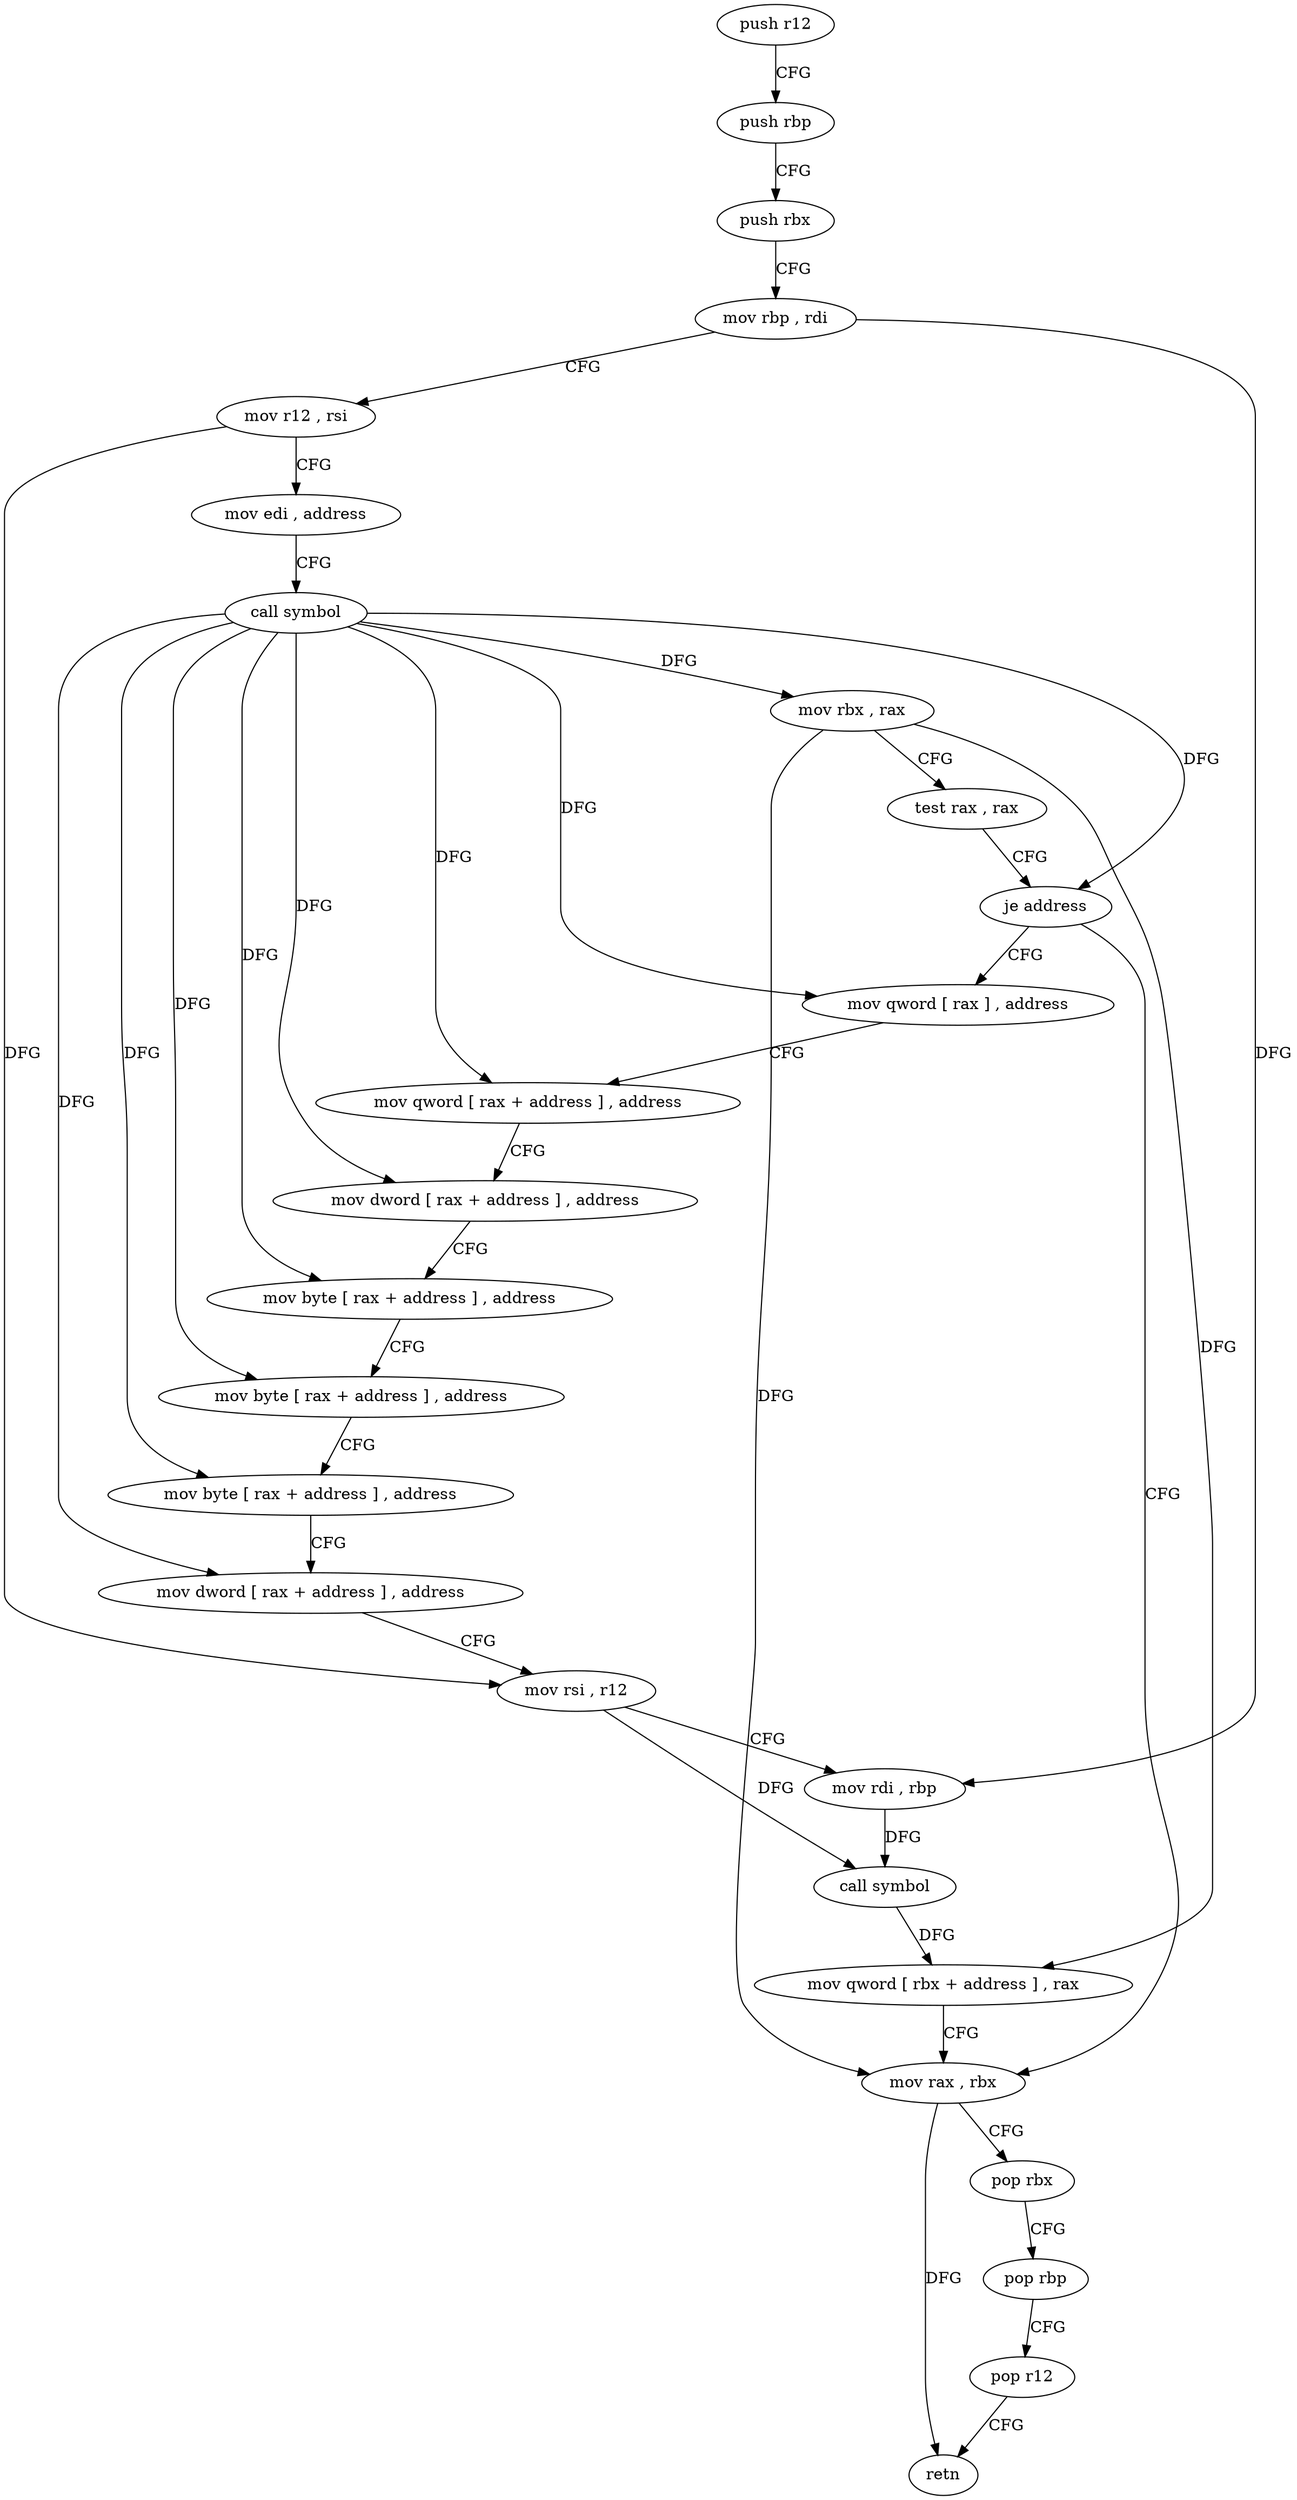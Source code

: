 digraph "func" {
"107422" [label = "push r12" ]
"107424" [label = "push rbp" ]
"107425" [label = "push rbx" ]
"107426" [label = "mov rbp , rdi" ]
"107429" [label = "mov r12 , rsi" ]
"107432" [label = "mov edi , address" ]
"107437" [label = "call symbol" ]
"107442" [label = "mov rbx , rax" ]
"107445" [label = "test rax , rax" ]
"107448" [label = "je address" ]
"107506" [label = "mov rax , rbx" ]
"107450" [label = "mov qword [ rax ] , address" ]
"107509" [label = "pop rbx" ]
"107510" [label = "pop rbp" ]
"107511" [label = "pop r12" ]
"107513" [label = "retn" ]
"107457" [label = "mov qword [ rax + address ] , address" ]
"107465" [label = "mov dword [ rax + address ] , address" ]
"107472" [label = "mov byte [ rax + address ] , address" ]
"107476" [label = "mov byte [ rax + address ] , address" ]
"107480" [label = "mov byte [ rax + address ] , address" ]
"107484" [label = "mov dword [ rax + address ] , address" ]
"107491" [label = "mov rsi , r12" ]
"107494" [label = "mov rdi , rbp" ]
"107497" [label = "call symbol" ]
"107502" [label = "mov qword [ rbx + address ] , rax" ]
"107422" -> "107424" [ label = "CFG" ]
"107424" -> "107425" [ label = "CFG" ]
"107425" -> "107426" [ label = "CFG" ]
"107426" -> "107429" [ label = "CFG" ]
"107426" -> "107494" [ label = "DFG" ]
"107429" -> "107432" [ label = "CFG" ]
"107429" -> "107491" [ label = "DFG" ]
"107432" -> "107437" [ label = "CFG" ]
"107437" -> "107442" [ label = "DFG" ]
"107437" -> "107448" [ label = "DFG" ]
"107437" -> "107450" [ label = "DFG" ]
"107437" -> "107457" [ label = "DFG" ]
"107437" -> "107465" [ label = "DFG" ]
"107437" -> "107472" [ label = "DFG" ]
"107437" -> "107476" [ label = "DFG" ]
"107437" -> "107480" [ label = "DFG" ]
"107437" -> "107484" [ label = "DFG" ]
"107442" -> "107445" [ label = "CFG" ]
"107442" -> "107506" [ label = "DFG" ]
"107442" -> "107502" [ label = "DFG" ]
"107445" -> "107448" [ label = "CFG" ]
"107448" -> "107506" [ label = "CFG" ]
"107448" -> "107450" [ label = "CFG" ]
"107506" -> "107509" [ label = "CFG" ]
"107506" -> "107513" [ label = "DFG" ]
"107450" -> "107457" [ label = "CFG" ]
"107509" -> "107510" [ label = "CFG" ]
"107510" -> "107511" [ label = "CFG" ]
"107511" -> "107513" [ label = "CFG" ]
"107457" -> "107465" [ label = "CFG" ]
"107465" -> "107472" [ label = "CFG" ]
"107472" -> "107476" [ label = "CFG" ]
"107476" -> "107480" [ label = "CFG" ]
"107480" -> "107484" [ label = "CFG" ]
"107484" -> "107491" [ label = "CFG" ]
"107491" -> "107494" [ label = "CFG" ]
"107491" -> "107497" [ label = "DFG" ]
"107494" -> "107497" [ label = "DFG" ]
"107497" -> "107502" [ label = "DFG" ]
"107502" -> "107506" [ label = "CFG" ]
}
